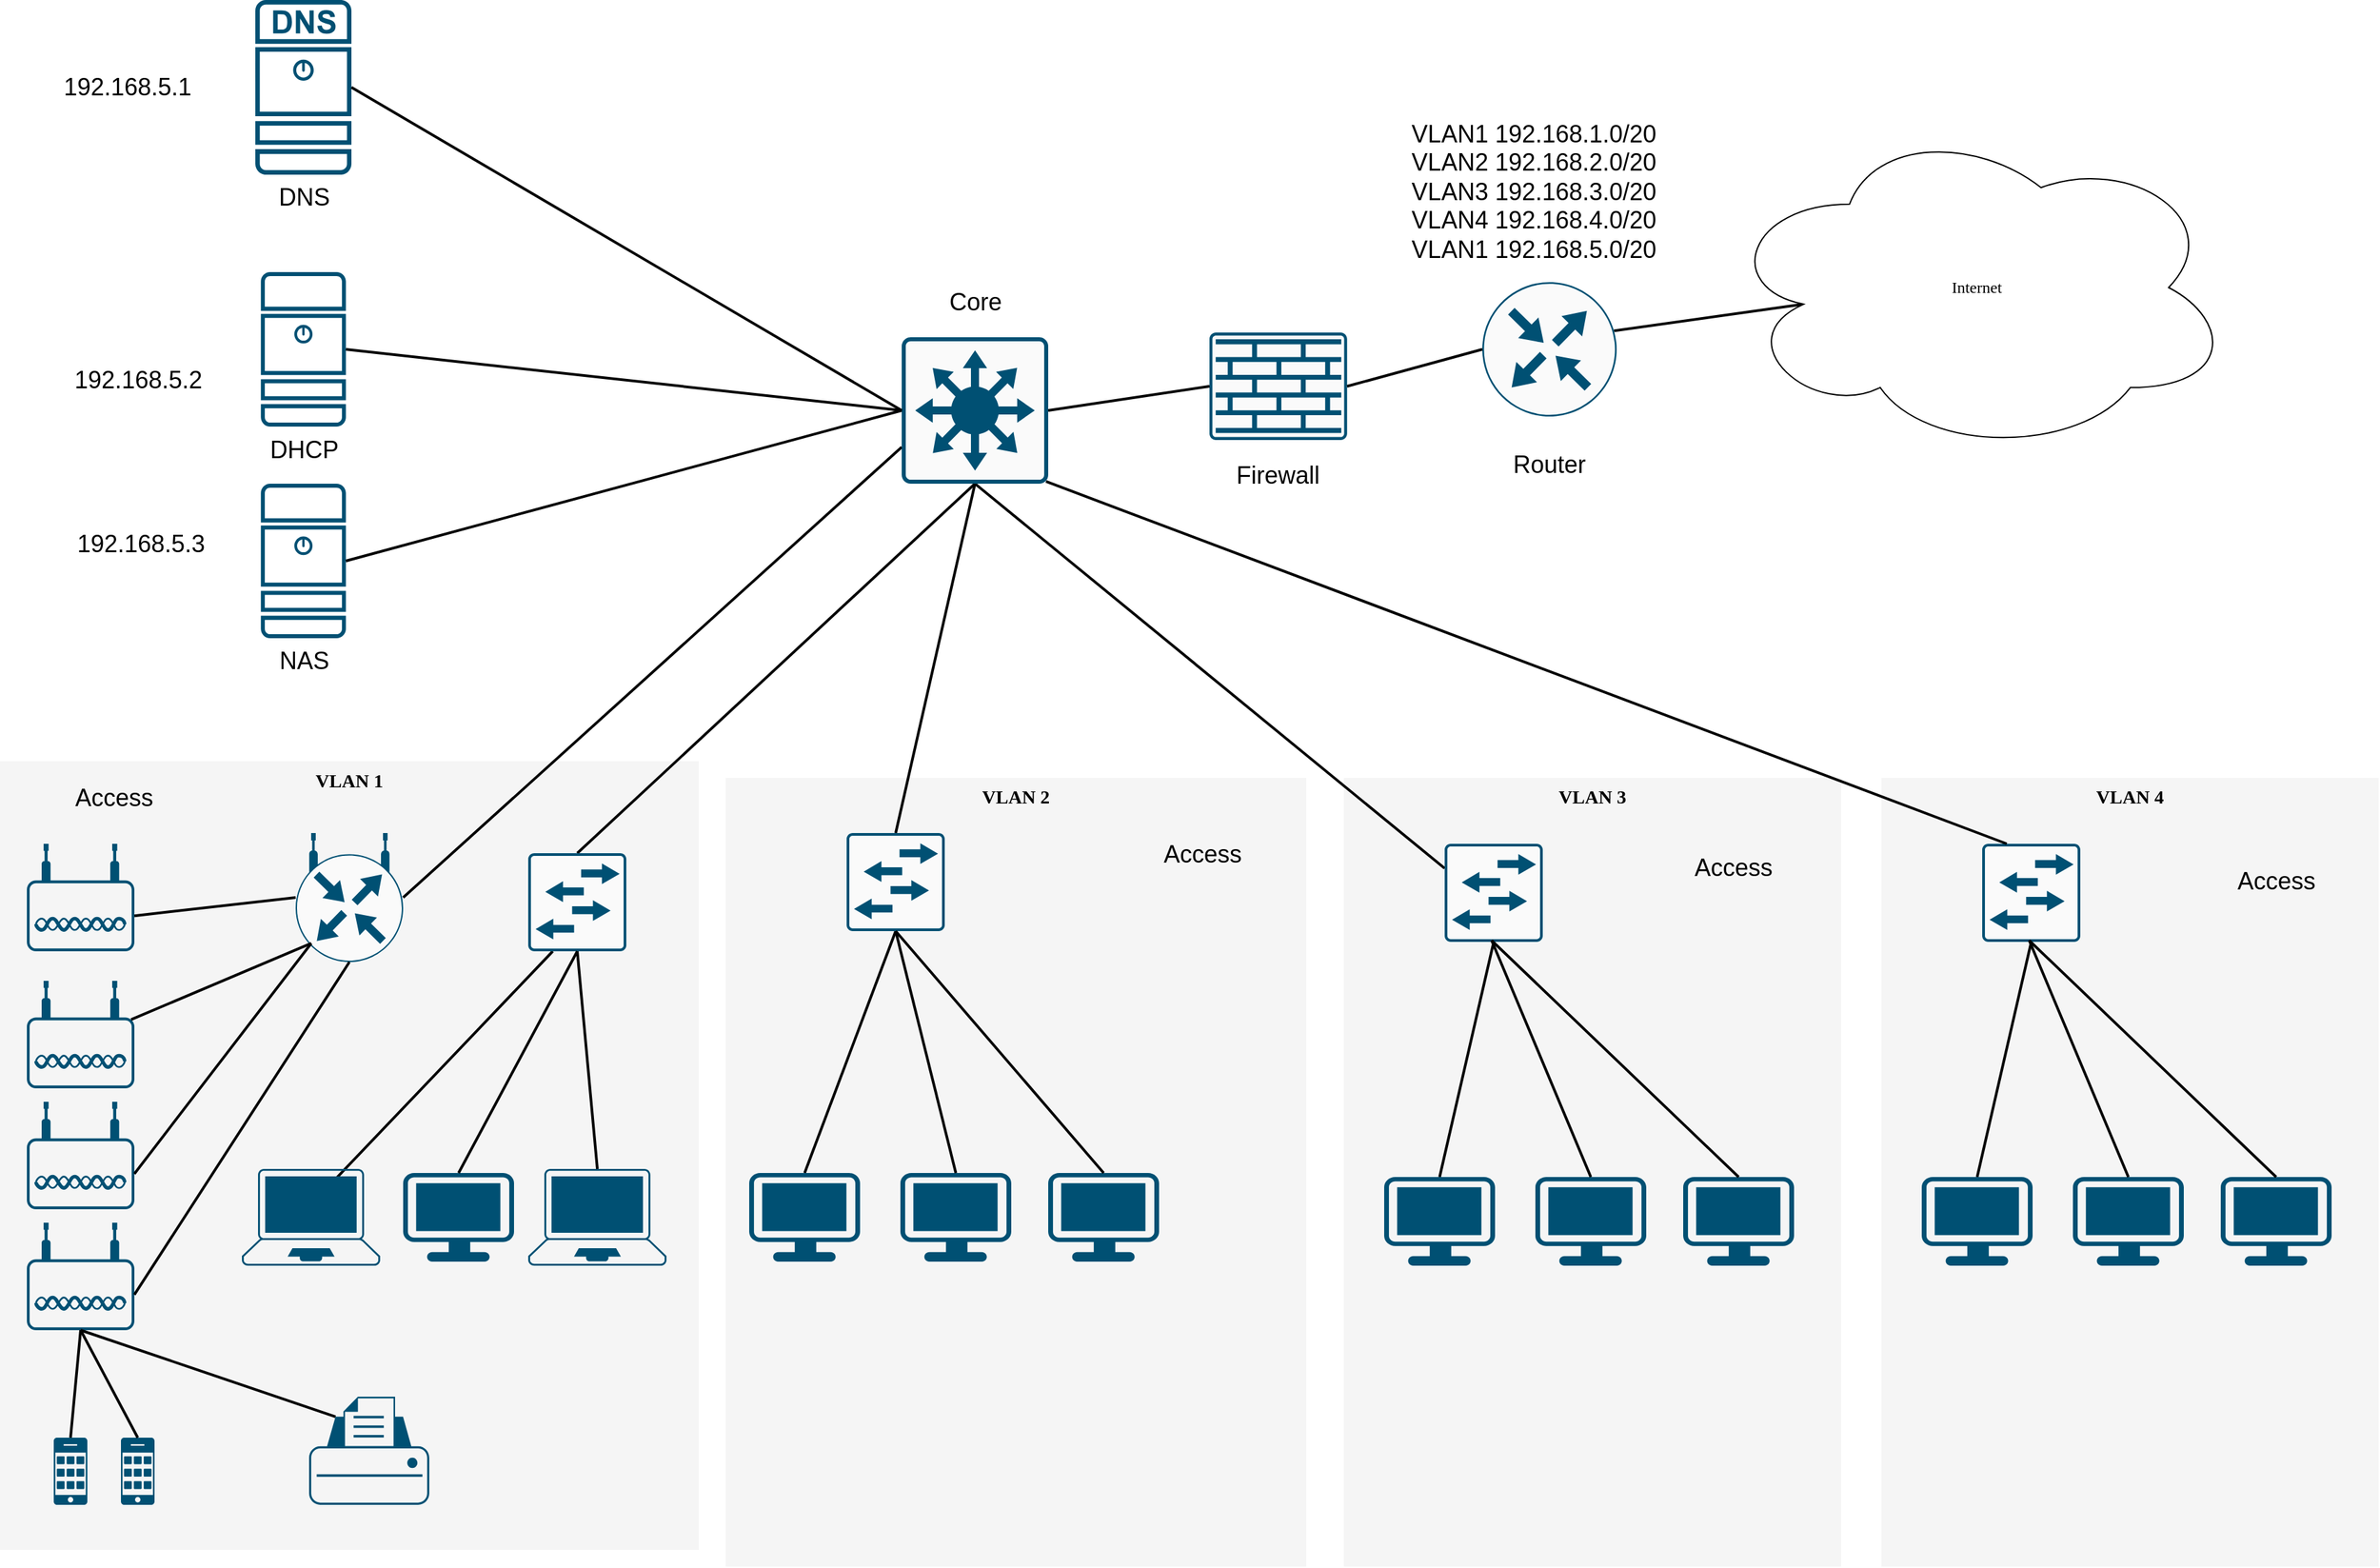 <mxfile version="21.1.4" type="github">
  <diagram name="Page-1" id="c37626ed-c26b-45fb-9056-f9ebc6bb27b6">
    <mxGraphModel dx="2382" dy="1114" grid="1" gridSize="10" guides="1" tooltips="1" connect="1" arrows="1" fold="1" page="1" pageScale="1" pageWidth="1100" pageHeight="850" background="none" math="0" shadow="0">
      <root>
        <mxCell id="0" />
        <mxCell id="1" parent="0" />
        <mxCell id="1c7a67bf8fd3230f-82" value="VLAN 3" style="whiteSpace=wrap;html=1;rounded=0;shadow=0;comic=0;strokeWidth=1;fontFamily=Verdana;fontSize=14;fillColor=#f5f5f5;strokeColor=none;fontStyle=1;verticalAlign=top;" parent="1" vertex="1">
          <mxGeometry x="1370" y="839" width="370" height="587" as="geometry" />
        </mxCell>
        <mxCell id="1c7a67bf8fd3230f-81" value="VLAN 2" style="whiteSpace=wrap;html=1;rounded=0;shadow=0;comic=0;strokeWidth=1;fontFamily=Verdana;fontSize=14;fillColor=#f5f5f5;strokeColor=none;fontStyle=1;verticalAlign=top;" parent="1" vertex="1">
          <mxGeometry x="910" y="839.0" width="432" height="587" as="geometry" />
        </mxCell>
        <mxCell id="1c7a67bf8fd3230f-80" value="VLAN 1" style="whiteSpace=wrap;html=1;rounded=0;shadow=0;comic=0;strokeWidth=1;fontFamily=Verdana;fontSize=14;fillColor=#f5f5f5;strokeColor=none;fontStyle=1;verticalAlign=top;" parent="1" vertex="1">
          <mxGeometry x="370" y="826.5" width="520" height="587" as="geometry" />
        </mxCell>
        <mxCell id="1c7a67bf8fd3230f-39" style="edgeStyle=none;html=1;labelBackgroundColor=none;startFill=0;endArrow=none;endFill=0;strokeWidth=2;fontFamily=Verdana;fontSize=12;exitX=0;exitY=0.5;exitDx=0;exitDy=0;exitPerimeter=0;entryX=0.16;entryY=0.55;entryDx=0;entryDy=0;entryPerimeter=0;" parent="1" source="DP6542mGB5KoRigt7Mso-3" target="1c7a67bf8fd3230f-15" edge="1">
          <mxGeometry relative="1" as="geometry">
            <mxPoint x="1289.299" y="440" as="sourcePoint" />
            <mxPoint x="1254" y="612" as="targetPoint" />
          </mxGeometry>
        </mxCell>
        <mxCell id="1c7a67bf8fd3230f-41" style="edgeStyle=none;html=1;labelBackgroundColor=none;startFill=0;endArrow=none;endFill=0;strokeWidth=2;fontFamily=Verdana;fontSize=12;entryX=1;entryY=0.5;entryDx=0;entryDy=0;entryPerimeter=0;exitX=0.5;exitY=0;exitDx=0;exitDy=0;exitPerimeter=0;" parent="1" source="DP6542mGB5KoRigt7Mso-16" target="DP6542mGB5KoRigt7Mso-15" edge="1">
          <mxGeometry relative="1" as="geometry">
            <mxPoint x="791.5" y="849.0" as="sourcePoint" />
            <mxPoint x="1214" y="652" as="targetPoint" />
          </mxGeometry>
        </mxCell>
        <mxCell id="1c7a67bf8fd3230f-45" style="edgeStyle=none;html=1;labelBackgroundColor=none;startFill=0;endArrow=none;endFill=0;strokeWidth=2;fontFamily=Verdana;fontSize=12;entryX=1;entryY=0.5;entryDx=0;entryDy=0;entryPerimeter=0;exitX=0.75;exitY=1;exitDx=0;exitDy=0;exitPerimeter=0;" parent="1" source="DP6542mGB5KoRigt7Mso-15" target="DP6542mGB5KoRigt7Mso-12" edge="1">
          <mxGeometry relative="1" as="geometry">
            <mxPoint x="1021" y="504.646" as="sourcePoint" />
            <mxPoint x="774.0" y="517.354" as="targetPoint" />
          </mxGeometry>
        </mxCell>
        <mxCell id="1c7a67bf8fd3230f-50" style="edgeStyle=none;html=1;labelBackgroundColor=none;startFill=0;endArrow=none;endFill=0;strokeWidth=2;fontFamily=Verdana;fontSize=12;exitX=1;exitY=0.5;exitDx=0;exitDy=0;exitPerimeter=0;entryX=0.5;entryY=0;entryDx=0;entryDy=0;entryPerimeter=0;" parent="1" source="DP6542mGB5KoRigt7Mso-15" target="DP6542mGB5KoRigt7Mso-18" edge="1">
          <mxGeometry relative="1" as="geometry">
            <mxPoint x="1214" y="652" as="sourcePoint" />
            <mxPoint x="1192" y="870" as="targetPoint" />
          </mxGeometry>
        </mxCell>
        <mxCell id="1c7a67bf8fd3230f-15" value="Internet" style="ellipse;shape=cloud;whiteSpace=wrap;html=1;rounded=0;shadow=0;comic=0;strokeWidth=1;fontFamily=Verdana;fontSize=12;" parent="1" vertex="1">
          <mxGeometry x="1651.25" y="350" width="380" height="248" as="geometry" />
        </mxCell>
        <mxCell id="1c7a67bf8fd3230f-68" style="edgeStyle=none;html=1;labelBackgroundColor=none;startFill=0;endArrow=none;endFill=0;strokeWidth=2;fontFamily=Verdana;fontSize=12;exitX=0.25;exitY=1;exitDx=0;exitDy=0;exitPerimeter=0;entryX=0.687;entryY=0.09;entryDx=0;entryDy=0;entryPerimeter=0;" parent="1" source="DP6542mGB5KoRigt7Mso-16" target="DP6542mGB5KoRigt7Mso-20" edge="1">
          <mxGeometry relative="1" as="geometry">
            <mxPoint x="764" y="1055.026" as="sourcePoint" />
          </mxGeometry>
        </mxCell>
        <mxCell id="1c7a67bf8fd3230f-76" style="edgeStyle=none;html=1;labelBackgroundColor=none;startFill=0;endArrow=none;endFill=0;strokeWidth=2;fontFamily=Verdana;fontSize=12;exitX=0.5;exitY=1;exitDx=0;exitDy=0;exitPerimeter=0;entryX=0.5;entryY=0;entryDx=0;entryDy=0;entryPerimeter=0;" parent="1" source="DP6542mGB5KoRigt7Mso-18" target="DP6542mGB5KoRigt7Mso-42" edge="1">
          <mxGeometry relative="1" as="geometry">
            <mxPoint x="1202.66" y="1093" as="sourcePoint" />
            <mxPoint x="1185.34" y="1316" as="targetPoint" />
          </mxGeometry>
        </mxCell>
        <mxCell id="DP6542mGB5KoRigt7Mso-3" value="" style="sketch=0;points=[[0.5,0,0],[1,0.5,0],[0.5,1,0],[0,0.5,0],[0.145,0.145,0],[0.856,0.145,0],[0.855,0.856,0],[0.145,0.855,0]];verticalLabelPosition=bottom;html=1;verticalAlign=top;aspect=fixed;align=center;pointerEvents=1;shape=mxgraph.cisco19.rect;prIcon=router;fillColor=#FAFAFA;strokeColor=#005073;" vertex="1" parent="1">
          <mxGeometry x="1473" y="470" width="100" height="100" as="geometry" />
        </mxCell>
        <mxCell id="DP6542mGB5KoRigt7Mso-11" style="edgeStyle=none;html=1;labelBackgroundColor=none;startFill=0;endArrow=none;endFill=0;strokeWidth=2;fontFamily=Verdana;fontSize=12;exitX=1;exitY=0.5;exitDx=0;exitDy=0;exitPerimeter=0;entryX=0;entryY=0.25;entryDx=0;entryDy=0;entryPerimeter=0;" edge="1" parent="1" source="DP6542mGB5KoRigt7Mso-15" target="DP6542mGB5KoRigt7Mso-19">
          <mxGeometry relative="1" as="geometry">
            <mxPoint x="1214" y="652" as="sourcePoint" />
            <mxPoint x="1410" y="867.905" as="targetPoint" />
          </mxGeometry>
        </mxCell>
        <mxCell id="DP6542mGB5KoRigt7Mso-12" value="" style="sketch=0;points=[[0.5,0,0],[1,0.5,0],[0.5,1,0],[0,0.5,0],[0.145,0.145,0],[0.856,0.145,0],[0.855,0.856,0],[0.145,0.855,0]];verticalLabelPosition=bottom;html=1;verticalAlign=top;aspect=fixed;align=center;pointerEvents=1;shape=mxgraph.cisco19.rect;prIcon=wireless_router;fillColor=#FAFAFA;strokeColor=#005073;" vertex="1" parent="1">
          <mxGeometry x="590" y="880" width="80" height="96" as="geometry" />
        </mxCell>
        <mxCell id="DP6542mGB5KoRigt7Mso-13" value="" style="sketch=0;points=[[0.015,0.015,0],[0.985,0.015,0],[0.985,0.985,0],[0.015,0.985,0],[0.25,0,0],[0.5,0,0],[0.75,0,0],[1,0.25,0],[1,0.5,0],[1,0.75,0],[0.75,1,0],[0.5,1,0],[0.25,1,0],[0,0.75,0],[0,0.5,0],[0,0.25,0]];verticalLabelPosition=bottom;html=1;verticalAlign=top;aspect=fixed;align=center;pointerEvents=1;shape=mxgraph.cisco19.rect;prIcon=firewall;fillColor=#FAFAFA;strokeColor=#005073;" vertex="1" parent="1">
          <mxGeometry x="1270" y="507.5" width="102.4" height="80" as="geometry" />
        </mxCell>
        <mxCell id="DP6542mGB5KoRigt7Mso-14" value="" style="points=[[0.22,0.185,0],[0.5,0,0],[0.78,0.185,0],[0.975,0.49,0],[1,0.73,0],[0.975,0.97,0],[0.5,1,0],[0.025,0.97,0],[0,0.73,0],[0.025,0.49,0]];verticalLabelPosition=bottom;sketch=0;html=1;verticalAlign=top;aspect=fixed;align=center;pointerEvents=1;shape=mxgraph.cisco19.printer;fillColor=#005073;strokeColor=none;" vertex="1" parent="1">
          <mxGeometry x="600" y="1299.5" width="89.44" height="80.5" as="geometry" />
        </mxCell>
        <mxCell id="DP6542mGB5KoRigt7Mso-15" value="" style="sketch=0;points=[[0.015,0.015,0],[0.985,0.015,0],[0.985,0.985,0],[0.015,0.985,0],[0.25,0,0],[0.5,0,0],[0.75,0,0],[1,0.25,0],[1,0.5,0],[1,0.75,0],[0.75,1,0],[0.5,1,0],[0.25,1,0],[0,0.75,0],[0,0.5,0],[0,0.25,0]];verticalLabelPosition=bottom;html=1;verticalAlign=top;aspect=fixed;align=center;pointerEvents=1;shape=mxgraph.cisco19.rect;prIcon=l3_switch;fillColor=#FAFAFA;strokeColor=#005073;direction=south;" vertex="1" parent="1">
          <mxGeometry x="1041" y="511" width="109" height="109" as="geometry" />
        </mxCell>
        <mxCell id="DP6542mGB5KoRigt7Mso-16" value="" style="sketch=0;points=[[0.015,0.015,0],[0.985,0.015,0],[0.985,0.985,0],[0.015,0.985,0],[0.25,0,0],[0.5,0,0],[0.75,0,0],[1,0.25,0],[1,0.5,0],[1,0.75,0],[0.75,1,0],[0.5,1,0],[0.25,1,0],[0,0.75,0],[0,0.5,0],[0,0.25,0]];verticalLabelPosition=bottom;html=1;verticalAlign=top;aspect=fixed;align=center;pointerEvents=1;shape=mxgraph.cisco19.rect;prIcon=l2_switch;fillColor=#FAFAFA;strokeColor=#005073;" vertex="1" parent="1">
          <mxGeometry x="763.07" y="895" width="73" height="73" as="geometry" />
        </mxCell>
        <mxCell id="DP6542mGB5KoRigt7Mso-18" value="" style="sketch=0;points=[[0.015,0.015,0],[0.985,0.015,0],[0.985,0.985,0],[0.015,0.985,0],[0.25,0,0],[0.5,0,0],[0.75,0,0],[1,0.25,0],[1,0.5,0],[1,0.75,0],[0.75,1,0],[0.5,1,0],[0.25,1,0],[0,0.75,0],[0,0.5,0],[0,0.25,0]];verticalLabelPosition=bottom;html=1;verticalAlign=top;aspect=fixed;align=center;pointerEvents=1;shape=mxgraph.cisco19.rect;prIcon=l2_switch;fillColor=#FAFAFA;strokeColor=#005073;" vertex="1" parent="1">
          <mxGeometry x="1000" y="880" width="73" height="73" as="geometry" />
        </mxCell>
        <mxCell id="DP6542mGB5KoRigt7Mso-19" value="" style="sketch=0;points=[[0.015,0.015,0],[0.985,0.015,0],[0.985,0.985,0],[0.015,0.985,0],[0.25,0,0],[0.5,0,0],[0.75,0,0],[1,0.25,0],[1,0.5,0],[1,0.75,0],[0.75,1,0],[0.5,1,0],[0.25,1,0],[0,0.75,0],[0,0.5,0],[0,0.25,0]];verticalLabelPosition=bottom;html=1;verticalAlign=top;aspect=fixed;align=center;pointerEvents=1;shape=mxgraph.cisco19.rect;prIcon=l2_switch;fillColor=#FAFAFA;strokeColor=#005073;" vertex="1" parent="1">
          <mxGeometry x="1445" y="888" width="73" height="73" as="geometry" />
        </mxCell>
        <mxCell id="DP6542mGB5KoRigt7Mso-20" value="" style="points=[[0.13,0.02,0],[0.5,0,0],[0.87,0.02,0],[0.885,0.4,0],[0.985,0.985,0],[0.5,1,0],[0.015,0.985,0],[0.115,0.4,0]];verticalLabelPosition=bottom;sketch=0;html=1;verticalAlign=top;aspect=fixed;align=center;pointerEvents=1;shape=mxgraph.cisco19.laptop;fillColor=#005073;strokeColor=none;" vertex="1" parent="1">
          <mxGeometry x="550" y="1130" width="102.86" height="72" as="geometry" />
        </mxCell>
        <mxCell id="DP6542mGB5KoRigt7Mso-22" value="" style="points=[[0.03,0.03,0],[0.5,0,0],[0.97,0.03,0],[1,0.4,0],[0.97,0.745,0],[0.5,1,0],[0.03,0.745,0],[0,0.4,0]];verticalLabelPosition=bottom;sketch=0;html=1;verticalAlign=top;aspect=fixed;align=center;pointerEvents=1;shape=mxgraph.cisco19.workstation;fillColor=#005073;strokeColor=none;" vertex="1" parent="1">
          <mxGeometry x="670" y="1133" width="82.5" height="66" as="geometry" />
        </mxCell>
        <mxCell id="DP6542mGB5KoRigt7Mso-24" style="edgeStyle=none;html=1;labelBackgroundColor=none;startFill=0;endArrow=none;endFill=0;strokeWidth=2;fontFamily=Verdana;fontSize=12;exitX=0.5;exitY=1;exitDx=0;exitDy=0;exitPerimeter=0;entryX=0.5;entryY=0;entryDx=0;entryDy=0;entryPerimeter=0;" edge="1" parent="1" source="DP6542mGB5KoRigt7Mso-16" target="DP6542mGB5KoRigt7Mso-22">
          <mxGeometry relative="1" as="geometry">
            <mxPoint x="806" y="953" as="sourcePoint" />
            <mxPoint x="611" y="1260" as="targetPoint" />
          </mxGeometry>
        </mxCell>
        <mxCell id="DP6542mGB5KoRigt7Mso-25" value="" style="points=[[0.03,0.36,0],[0.18,0,0],[0.5,0.34,0],[0.82,0,0],[0.97,0.36,0],[1,0.67,0],[0.975,0.975,0],[0.5,1,0],[0.025,0.975,0],[0,0.67,0]];verticalLabelPosition=bottom;sketch=0;html=1;verticalAlign=top;aspect=fixed;align=center;pointerEvents=1;shape=mxgraph.cisco19.wireless_access_point;fillColor=#005073;strokeColor=none;" vertex="1" parent="1">
          <mxGeometry x="390" y="888" width="80" height="80" as="geometry" />
        </mxCell>
        <mxCell id="DP6542mGB5KoRigt7Mso-28" value="" style="points=[[0.03,0.36,0],[0.18,0,0],[0.5,0.34,0],[0.82,0,0],[0.97,0.36,0],[1,0.67,0],[0.975,0.975,0],[0.5,1,0],[0.025,0.975,0],[0,0.67,0]];verticalLabelPosition=bottom;sketch=0;html=1;verticalAlign=top;aspect=fixed;align=center;pointerEvents=1;shape=mxgraph.cisco19.wireless_access_point;fillColor=#005073;strokeColor=none;" vertex="1" parent="1">
          <mxGeometry x="390" y="990" width="80" height="80" as="geometry" />
        </mxCell>
        <mxCell id="DP6542mGB5KoRigt7Mso-29" style="edgeStyle=none;html=1;labelBackgroundColor=none;startFill=0;endArrow=none;endFill=0;strokeWidth=2;fontFamily=Verdana;fontSize=12;entryX=1;entryY=0.67;entryDx=0;entryDy=0;entryPerimeter=0;exitX=0;exitY=0.5;exitDx=0;exitDy=0;exitPerimeter=0;" edge="1" parent="1" source="DP6542mGB5KoRigt7Mso-12" target="DP6542mGB5KoRigt7Mso-25">
          <mxGeometry relative="1" as="geometry">
            <mxPoint x="720" y="542.807" as="sourcePoint" />
            <mxPoint x="600" y="595" as="targetPoint" />
          </mxGeometry>
        </mxCell>
        <mxCell id="DP6542mGB5KoRigt7Mso-30" style="edgeStyle=none;html=1;labelBackgroundColor=none;startFill=0;endArrow=none;endFill=0;strokeWidth=2;fontFamily=Verdana;fontSize=12;entryX=0.97;entryY=0.36;entryDx=0;entryDy=0;entryPerimeter=0;exitX=0.145;exitY=0.855;exitDx=0;exitDy=0;exitPerimeter=0;" edge="1" parent="1" source="DP6542mGB5KoRigt7Mso-12" target="DP6542mGB5KoRigt7Mso-28">
          <mxGeometry relative="1" as="geometry">
            <mxPoint x="730" y="552.807" as="sourcePoint" />
            <mxPoint x="610" y="605" as="targetPoint" />
          </mxGeometry>
        </mxCell>
        <mxCell id="DP6542mGB5KoRigt7Mso-31" value="" style="points=[[0.03,0.36,0],[0.18,0,0],[0.5,0.34,0],[0.82,0,0],[0.97,0.36,0],[1,0.67,0],[0.975,0.975,0],[0.5,1,0],[0.025,0.975,0],[0,0.67,0]];verticalLabelPosition=bottom;sketch=0;html=1;verticalAlign=top;aspect=fixed;align=center;pointerEvents=1;shape=mxgraph.cisco19.wireless_access_point;fillColor=#005073;strokeColor=none;" vertex="1" parent="1">
          <mxGeometry x="390" y="1080" width="80" height="80" as="geometry" />
        </mxCell>
        <mxCell id="DP6542mGB5KoRigt7Mso-32" value="" style="points=[[0.03,0.36,0],[0.18,0,0],[0.5,0.34,0],[0.82,0,0],[0.97,0.36,0],[1,0.67,0],[0.975,0.975,0],[0.5,1,0],[0.025,0.975,0],[0,0.67,0]];verticalLabelPosition=bottom;sketch=0;html=1;verticalAlign=top;aspect=fixed;align=center;pointerEvents=1;shape=mxgraph.cisco19.wireless_access_point;fillColor=#005073;strokeColor=none;" vertex="1" parent="1">
          <mxGeometry x="390" y="1170" width="80" height="80" as="geometry" />
        </mxCell>
        <mxCell id="DP6542mGB5KoRigt7Mso-33" style="edgeStyle=none;html=1;labelBackgroundColor=none;startFill=0;endArrow=none;endFill=0;strokeWidth=2;fontFamily=Verdana;fontSize=12;entryX=1;entryY=0.67;entryDx=0;entryDy=0;entryPerimeter=0;exitX=0.145;exitY=0.855;exitDx=0;exitDy=0;exitPerimeter=0;" edge="1" parent="1" source="DP6542mGB5KoRigt7Mso-12" target="DP6542mGB5KoRigt7Mso-31">
          <mxGeometry relative="1" as="geometry">
            <mxPoint x="612" y="972" as="sourcePoint" />
            <mxPoint x="478" y="1029" as="targetPoint" />
          </mxGeometry>
        </mxCell>
        <mxCell id="DP6542mGB5KoRigt7Mso-34" style="edgeStyle=none;html=1;labelBackgroundColor=none;startFill=0;endArrow=none;endFill=0;strokeWidth=2;fontFamily=Verdana;fontSize=12;entryX=1;entryY=0.67;entryDx=0;entryDy=0;entryPerimeter=0;exitX=0.5;exitY=1;exitDx=0;exitDy=0;exitPerimeter=0;" edge="1" parent="1" source="DP6542mGB5KoRigt7Mso-12" target="DP6542mGB5KoRigt7Mso-32">
          <mxGeometry relative="1" as="geometry">
            <mxPoint x="630" y="970" as="sourcePoint" />
            <mxPoint x="480" y="1144" as="targetPoint" />
          </mxGeometry>
        </mxCell>
        <mxCell id="DP6542mGB5KoRigt7Mso-35" value="" style="points=[[0.13,0.02,0],[0.5,0,0],[0.87,0.02,0],[0.885,0.4,0],[0.985,0.985,0],[0.5,1,0],[0.015,0.985,0],[0.115,0.4,0]];verticalLabelPosition=bottom;sketch=0;html=1;verticalAlign=top;aspect=fixed;align=center;pointerEvents=1;shape=mxgraph.cisco19.laptop;fillColor=#005073;strokeColor=none;" vertex="1" parent="1">
          <mxGeometry x="763.07" y="1130" width="102.86" height="72" as="geometry" />
        </mxCell>
        <mxCell id="DP6542mGB5KoRigt7Mso-36" value="" style="sketch=0;points=[[0.015,0.015,0],[0.985,0.015,0],[0.985,0.985,0],[0.015,0.985,0],[0.25,0,0],[0.5,0,0],[0.75,0,0],[1,0.25,0],[1,0.5,0],[1,0.75,0],[0.75,1,0],[0.5,1,0],[0.25,1,0],[0,0.75,0],[0,0.5,0],[0,0.25,0]];verticalLabelPosition=bottom;html=1;verticalAlign=top;aspect=fixed;align=center;pointerEvents=1;shape=mxgraph.cisco19.cell_phone;fillColor=#005073;strokeColor=none;" vertex="1" parent="1">
          <mxGeometry x="410" y="1330" width="25" height="50" as="geometry" />
        </mxCell>
        <mxCell id="DP6542mGB5KoRigt7Mso-37" style="edgeStyle=none;html=1;labelBackgroundColor=none;startFill=0;endArrow=none;endFill=0;strokeWidth=2;fontFamily=Verdana;fontSize=12;exitX=0.5;exitY=1;exitDx=0;exitDy=0;exitPerimeter=0;entryX=0.5;entryY=0;entryDx=0;entryDy=0;entryPerimeter=0;" edge="1" parent="1" source="DP6542mGB5KoRigt7Mso-32" target="DP6542mGB5KoRigt7Mso-36">
          <mxGeometry relative="1" as="geometry">
            <mxPoint x="806" y="953" as="sourcePoint" />
            <mxPoint x="631" y="1146" as="targetPoint" />
          </mxGeometry>
        </mxCell>
        <mxCell id="DP6542mGB5KoRigt7Mso-38" value="" style="sketch=0;points=[[0.015,0.015,0],[0.985,0.015,0],[0.985,0.985,0],[0.015,0.985,0],[0.25,0,0],[0.5,0,0],[0.75,0,0],[1,0.25,0],[1,0.5,0],[1,0.75,0],[0.75,1,0],[0.5,1,0],[0.25,1,0],[0,0.75,0],[0,0.5,0],[0,0.25,0]];verticalLabelPosition=bottom;html=1;verticalAlign=top;aspect=fixed;align=center;pointerEvents=1;shape=mxgraph.cisco19.cell_phone;fillColor=#005073;strokeColor=none;" vertex="1" parent="1">
          <mxGeometry x="460" y="1330" width="25" height="50" as="geometry" />
        </mxCell>
        <mxCell id="DP6542mGB5KoRigt7Mso-40" style="edgeStyle=none;html=1;labelBackgroundColor=none;startFill=0;endArrow=none;endFill=0;strokeWidth=2;fontFamily=Verdana;fontSize=12;exitX=0.5;exitY=1;exitDx=0;exitDy=0;exitPerimeter=0;entryX=0.5;entryY=0;entryDx=0;entryDy=0;entryPerimeter=0;" edge="1" parent="1" source="DP6542mGB5KoRigt7Mso-32" target="DP6542mGB5KoRigt7Mso-38">
          <mxGeometry relative="1" as="geometry">
            <mxPoint x="440" y="1260" as="sourcePoint" />
            <mxPoint x="433" y="1340" as="targetPoint" />
          </mxGeometry>
        </mxCell>
        <mxCell id="DP6542mGB5KoRigt7Mso-41" style="edgeStyle=none;html=1;labelBackgroundColor=none;startFill=0;endArrow=none;endFill=0;strokeWidth=2;fontFamily=Verdana;fontSize=12;exitX=0.5;exitY=1;exitDx=0;exitDy=0;exitPerimeter=0;entryX=0.5;entryY=0;entryDx=0;entryDy=0;entryPerimeter=0;" edge="1" parent="1" source="DP6542mGB5KoRigt7Mso-16" target="DP6542mGB5KoRigt7Mso-35">
          <mxGeometry relative="1" as="geometry">
            <mxPoint x="825" y="953" as="sourcePoint" />
            <mxPoint x="721" y="1143" as="targetPoint" />
          </mxGeometry>
        </mxCell>
        <mxCell id="DP6542mGB5KoRigt7Mso-42" value="" style="points=[[0.03,0.03,0],[0.5,0,0],[0.97,0.03,0],[1,0.4,0],[0.97,0.745,0],[0.5,1,0],[0.03,0.745,0],[0,0.4,0]];verticalLabelPosition=bottom;sketch=0;html=1;verticalAlign=top;aspect=fixed;align=center;pointerEvents=1;shape=mxgraph.cisco19.workstation;fillColor=#005073;strokeColor=none;" vertex="1" parent="1">
          <mxGeometry x="927.5" y="1133" width="82.5" height="66" as="geometry" />
        </mxCell>
        <mxCell id="DP6542mGB5KoRigt7Mso-43" value="" style="points=[[0.03,0.03,0],[0.5,0,0],[0.97,0.03,0],[1,0.4,0],[0.97,0.745,0],[0.5,1,0],[0.03,0.745,0],[0,0.4,0]];verticalLabelPosition=bottom;sketch=0;html=1;verticalAlign=top;aspect=fixed;align=center;pointerEvents=1;shape=mxgraph.cisco19.workstation;fillColor=#005073;strokeColor=none;" vertex="1" parent="1">
          <mxGeometry x="1040" y="1133" width="82.5" height="66" as="geometry" />
        </mxCell>
        <mxCell id="DP6542mGB5KoRigt7Mso-44" value="" style="points=[[0.03,0.03,0],[0.5,0,0],[0.97,0.03,0],[1,0.4,0],[0.97,0.745,0],[0.5,1,0],[0.03,0.745,0],[0,0.4,0]];verticalLabelPosition=bottom;sketch=0;html=1;verticalAlign=top;aspect=fixed;align=center;pointerEvents=1;shape=mxgraph.cisco19.workstation;fillColor=#005073;strokeColor=none;" vertex="1" parent="1">
          <mxGeometry x="1150" y="1133" width="82.5" height="66" as="geometry" />
        </mxCell>
        <mxCell id="DP6542mGB5KoRigt7Mso-46" style="edgeStyle=none;html=1;labelBackgroundColor=none;startFill=0;endArrow=none;endFill=0;strokeWidth=2;fontFamily=Verdana;fontSize=12;exitX=0.5;exitY=1;exitDx=0;exitDy=0;exitPerimeter=0;entryX=0.5;entryY=0;entryDx=0;entryDy=0;entryPerimeter=0;" edge="1" parent="1" source="DP6542mGB5KoRigt7Mso-18" target="DP6542mGB5KoRigt7Mso-43">
          <mxGeometry relative="1" as="geometry">
            <mxPoint x="1027" y="975" as="sourcePoint" />
            <mxPoint x="979" y="1143" as="targetPoint" />
          </mxGeometry>
        </mxCell>
        <mxCell id="DP6542mGB5KoRigt7Mso-47" style="edgeStyle=none;html=1;labelBackgroundColor=none;startFill=0;endArrow=none;endFill=0;strokeWidth=2;fontFamily=Verdana;fontSize=12;exitX=0.5;exitY=1;exitDx=0;exitDy=0;exitPerimeter=0;entryX=0.5;entryY=0;entryDx=0;entryDy=0;entryPerimeter=0;" edge="1" parent="1" source="DP6542mGB5KoRigt7Mso-18" target="DP6542mGB5KoRigt7Mso-44">
          <mxGeometry relative="1" as="geometry">
            <mxPoint x="1027" y="975" as="sourcePoint" />
            <mxPoint x="1091" y="1143" as="targetPoint" />
          </mxGeometry>
        </mxCell>
        <mxCell id="DP6542mGB5KoRigt7Mso-48" style="edgeStyle=none;html=1;labelBackgroundColor=none;startFill=0;endArrow=none;endFill=0;strokeWidth=2;fontFamily=Verdana;fontSize=12;exitX=0.5;exitY=1;exitDx=0;exitDy=0;exitPerimeter=0;entryX=0.5;entryY=0;entryDx=0;entryDy=0;entryPerimeter=0;" edge="1" parent="1" target="DP6542mGB5KoRigt7Mso-49" source="DP6542mGB5KoRigt7Mso-19">
          <mxGeometry relative="1" as="geometry">
            <mxPoint x="1489.5" y="968" as="sourcePoint" />
            <mxPoint x="1657.84" y="1319" as="targetPoint" />
          </mxGeometry>
        </mxCell>
        <mxCell id="DP6542mGB5KoRigt7Mso-49" value="" style="points=[[0.03,0.03,0],[0.5,0,0],[0.97,0.03,0],[1,0.4,0],[0.97,0.745,0],[0.5,1,0],[0.03,0.745,0],[0,0.4,0]];verticalLabelPosition=bottom;sketch=0;html=1;verticalAlign=top;aspect=fixed;align=center;pointerEvents=1;shape=mxgraph.cisco19.workstation;fillColor=#005073;strokeColor=none;" vertex="1" parent="1">
          <mxGeometry x="1400" y="1136" width="82.5" height="66" as="geometry" />
        </mxCell>
        <mxCell id="DP6542mGB5KoRigt7Mso-50" value="" style="points=[[0.03,0.03,0],[0.5,0,0],[0.97,0.03,0],[1,0.4,0],[0.97,0.745,0],[0.5,1,0],[0.03,0.745,0],[0,0.4,0]];verticalLabelPosition=bottom;sketch=0;html=1;verticalAlign=top;aspect=fixed;align=center;pointerEvents=1;shape=mxgraph.cisco19.workstation;fillColor=#005073;strokeColor=none;" vertex="1" parent="1">
          <mxGeometry x="1512.5" y="1136" width="82.5" height="66" as="geometry" />
        </mxCell>
        <mxCell id="DP6542mGB5KoRigt7Mso-51" value="" style="points=[[0.03,0.03,0],[0.5,0,0],[0.97,0.03,0],[1,0.4,0],[0.97,0.745,0],[0.5,1,0],[0.03,0.745,0],[0,0.4,0]];verticalLabelPosition=bottom;sketch=0;html=1;verticalAlign=top;aspect=fixed;align=center;pointerEvents=1;shape=mxgraph.cisco19.workstation;fillColor=#005073;strokeColor=none;" vertex="1" parent="1">
          <mxGeometry x="1622.5" y="1136" width="82.5" height="66" as="geometry" />
        </mxCell>
        <mxCell id="DP6542mGB5KoRigt7Mso-52" style="edgeStyle=none;html=1;labelBackgroundColor=none;startFill=0;endArrow=none;endFill=0;strokeWidth=2;fontFamily=Verdana;fontSize=12;entryX=0.5;entryY=0;entryDx=0;entryDy=0;entryPerimeter=0;" edge="1" parent="1" target="DP6542mGB5KoRigt7Mso-50">
          <mxGeometry relative="1" as="geometry">
            <mxPoint x="1480" y="960" as="sourcePoint" />
            <mxPoint x="1451.5" y="1146" as="targetPoint" />
          </mxGeometry>
        </mxCell>
        <mxCell id="DP6542mGB5KoRigt7Mso-53" style="edgeStyle=none;html=1;labelBackgroundColor=none;startFill=0;endArrow=none;endFill=0;strokeWidth=2;fontFamily=Verdana;fontSize=12;entryX=0.5;entryY=0;entryDx=0;entryDy=0;entryPerimeter=0;" edge="1" parent="1" target="DP6542mGB5KoRigt7Mso-51">
          <mxGeometry relative="1" as="geometry">
            <mxPoint x="1480" y="960" as="sourcePoint" />
            <mxPoint x="1563.5" y="1146" as="targetPoint" />
          </mxGeometry>
        </mxCell>
        <mxCell id="DP6542mGB5KoRigt7Mso-55" style="edgeStyle=none;html=1;labelBackgroundColor=none;startFill=0;endArrow=none;endFill=0;strokeWidth=2;fontFamily=Verdana;fontSize=12;exitX=0.5;exitY=1;exitDx=0;exitDy=0;exitPerimeter=0;entryX=0.22;entryY=0.185;entryDx=0;entryDy=0;entryPerimeter=0;" edge="1" parent="1" source="DP6542mGB5KoRigt7Mso-32" target="DP6542mGB5KoRigt7Mso-14">
          <mxGeometry relative="1" as="geometry">
            <mxPoint x="440" y="1260" as="sourcePoint" />
            <mxPoint x="483" y="1340" as="targetPoint" />
          </mxGeometry>
        </mxCell>
        <mxCell id="DP6542mGB5KoRigt7Mso-56" value="&lt;font style=&quot;font-size: 18px;&quot;&gt;DNS&lt;/font&gt;" style="sketch=0;points=[[0.015,0.015,0],[0.985,0.015,0],[0.985,0.985,0],[0.015,0.985,0],[0.25,0,0],[0.5,0,0],[0.75,0,0],[1,0.25,0],[1,0.5,0],[1,0.75,0],[0.75,1,0],[0.5,1,0],[0.25,1,0],[0,0.75,0],[0,0.5,0],[0,0.25,0]];verticalLabelPosition=bottom;html=1;verticalAlign=top;aspect=fixed;align=center;pointerEvents=1;shape=mxgraph.cisco19.dns_server;fillColor=#005073;strokeColor=none;" vertex="1" parent="1">
          <mxGeometry x="560.01" y="260" width="71.5" height="130" as="geometry" />
        </mxCell>
        <mxCell id="DP6542mGB5KoRigt7Mso-58" style="edgeStyle=none;html=1;labelBackgroundColor=none;startFill=0;endArrow=none;endFill=0;strokeWidth=2;fontFamily=Verdana;fontSize=12;entryX=0.5;entryY=1;entryDx=0;entryDy=0;entryPerimeter=0;exitX=1;exitY=0.5;exitDx=0;exitDy=0;exitPerimeter=0;" edge="1" parent="1" source="DP6542mGB5KoRigt7Mso-56" target="DP6542mGB5KoRigt7Mso-15">
          <mxGeometry relative="1" as="geometry">
            <mxPoint x="1060" y="632" as="sourcePoint" />
            <mxPoint x="680" y="938" as="targetPoint" />
          </mxGeometry>
        </mxCell>
        <mxCell id="DP6542mGB5KoRigt7Mso-59" value="&lt;font style=&quot;font-size: 18px;&quot;&gt;DHCP&lt;/font&gt;" style="sketch=0;points=[[0.015,0.015,0],[0.985,0.015,0],[0.985,0.985,0],[0.015,0.985,0],[0.25,0,0],[0.5,0,0],[0.75,0,0],[1,0.25,0],[1,0.5,0],[1,0.75,0],[0.75,1,0],[0.5,1,0],[0.25,1,0],[0,0.75,0],[0,0.5,0],[0,0.25,0]];verticalLabelPosition=bottom;html=1;verticalAlign=top;aspect=fixed;align=center;pointerEvents=1;shape=mxgraph.cisco19.server;fillColor=#005073;strokeColor=none;" vertex="1" parent="1">
          <mxGeometry x="564.13" y="462.5" width="63.25" height="115" as="geometry" />
        </mxCell>
        <mxCell id="DP6542mGB5KoRigt7Mso-60" style="edgeStyle=none;html=1;labelBackgroundColor=none;startFill=0;endArrow=none;endFill=0;strokeWidth=2;fontFamily=Verdana;fontSize=12;exitX=1;exitY=0.5;exitDx=0;exitDy=0;exitPerimeter=0;entryX=0.5;entryY=1;entryDx=0;entryDy=0;entryPerimeter=0;" edge="1" parent="1" source="DP6542mGB5KoRigt7Mso-59" target="DP6542mGB5KoRigt7Mso-15">
          <mxGeometry relative="1" as="geometry">
            <mxPoint x="642" y="375" as="sourcePoint" />
            <mxPoint x="1050" y="600" as="targetPoint" />
          </mxGeometry>
        </mxCell>
        <mxCell id="DP6542mGB5KoRigt7Mso-61" value="&lt;font style=&quot;font-size: 18px;&quot;&gt;NAS&lt;/font&gt;" style="sketch=0;points=[[0.015,0.015,0],[0.985,0.015,0],[0.985,0.985,0],[0.015,0.985,0],[0.25,0,0],[0.5,0,0],[0.75,0,0],[1,0.25,0],[1,0.5,0],[1,0.75,0],[0.75,1,0],[0.5,1,0],[0.25,1,0],[0,0.75,0],[0,0.5,0],[0,0.25,0]];verticalLabelPosition=bottom;html=1;verticalAlign=top;aspect=fixed;align=center;pointerEvents=1;shape=mxgraph.cisco19.server;fillColor=#005073;strokeColor=none;" vertex="1" parent="1">
          <mxGeometry x="564.13" y="620" width="63.25" height="115" as="geometry" />
        </mxCell>
        <mxCell id="DP6542mGB5KoRigt7Mso-62" style="edgeStyle=none;html=1;labelBackgroundColor=none;startFill=0;endArrow=none;endFill=0;strokeWidth=2;fontFamily=Verdana;fontSize=12;exitX=1;exitY=0.5;exitDx=0;exitDy=0;exitPerimeter=0;entryX=0.5;entryY=1;entryDx=0;entryDy=0;entryPerimeter=0;" edge="1" parent="1" source="DP6542mGB5KoRigt7Mso-61" target="DP6542mGB5KoRigt7Mso-15">
          <mxGeometry relative="1" as="geometry">
            <mxPoint x="637" y="530" as="sourcePoint" />
            <mxPoint x="1050" y="600" as="targetPoint" />
          </mxGeometry>
        </mxCell>
        <mxCell id="DP6542mGB5KoRigt7Mso-63" value="VLAN 4" style="whiteSpace=wrap;html=1;rounded=0;shadow=0;comic=0;strokeWidth=1;fontFamily=Verdana;fontSize=14;fillColor=#f5f5f5;strokeColor=none;fontStyle=1;verticalAlign=top;" vertex="1" parent="1">
          <mxGeometry x="1770" y="839" width="370" height="587" as="geometry" />
        </mxCell>
        <mxCell id="DP6542mGB5KoRigt7Mso-64" value="" style="sketch=0;points=[[0.015,0.015,0],[0.985,0.015,0],[0.985,0.985,0],[0.015,0.985,0],[0.25,0,0],[0.5,0,0],[0.75,0,0],[1,0.25,0],[1,0.5,0],[1,0.75,0],[0.75,1,0],[0.5,1,0],[0.25,1,0],[0,0.75,0],[0,0.5,0],[0,0.25,0]];verticalLabelPosition=bottom;html=1;verticalAlign=top;aspect=fixed;align=center;pointerEvents=1;shape=mxgraph.cisco19.rect;prIcon=l2_switch;fillColor=#FAFAFA;strokeColor=#005073;" vertex="1" parent="1">
          <mxGeometry x="1845" y="888" width="73" height="73" as="geometry" />
        </mxCell>
        <mxCell id="DP6542mGB5KoRigt7Mso-65" style="edgeStyle=none;html=1;labelBackgroundColor=none;startFill=0;endArrow=none;endFill=0;strokeWidth=2;fontFamily=Verdana;fontSize=12;exitX=0.5;exitY=1;exitDx=0;exitDy=0;exitPerimeter=0;entryX=0.5;entryY=0;entryDx=0;entryDy=0;entryPerimeter=0;" edge="1" parent="1" source="DP6542mGB5KoRigt7Mso-64" target="DP6542mGB5KoRigt7Mso-66">
          <mxGeometry relative="1" as="geometry">
            <mxPoint x="1889.5" y="968" as="sourcePoint" />
            <mxPoint x="2057.84" y="1319" as="targetPoint" />
          </mxGeometry>
        </mxCell>
        <mxCell id="DP6542mGB5KoRigt7Mso-66" value="" style="points=[[0.03,0.03,0],[0.5,0,0],[0.97,0.03,0],[1,0.4,0],[0.97,0.745,0],[0.5,1,0],[0.03,0.745,0],[0,0.4,0]];verticalLabelPosition=bottom;sketch=0;html=1;verticalAlign=top;aspect=fixed;align=center;pointerEvents=1;shape=mxgraph.cisco19.workstation;fillColor=#005073;strokeColor=none;" vertex="1" parent="1">
          <mxGeometry x="1800" y="1136" width="82.5" height="66" as="geometry" />
        </mxCell>
        <mxCell id="DP6542mGB5KoRigt7Mso-67" value="" style="points=[[0.03,0.03,0],[0.5,0,0],[0.97,0.03,0],[1,0.4,0],[0.97,0.745,0],[0.5,1,0],[0.03,0.745,0],[0,0.4,0]];verticalLabelPosition=bottom;sketch=0;html=1;verticalAlign=top;aspect=fixed;align=center;pointerEvents=1;shape=mxgraph.cisco19.workstation;fillColor=#005073;strokeColor=none;" vertex="1" parent="1">
          <mxGeometry x="1912.5" y="1136" width="82.5" height="66" as="geometry" />
        </mxCell>
        <mxCell id="DP6542mGB5KoRigt7Mso-68" value="" style="points=[[0.03,0.03,0],[0.5,0,0],[0.97,0.03,0],[1,0.4,0],[0.97,0.745,0],[0.5,1,0],[0.03,0.745,0],[0,0.4,0]];verticalLabelPosition=bottom;sketch=0;html=1;verticalAlign=top;aspect=fixed;align=center;pointerEvents=1;shape=mxgraph.cisco19.workstation;fillColor=#005073;strokeColor=none;" vertex="1" parent="1">
          <mxGeometry x="2022.5" y="1136" width="82.5" height="66" as="geometry" />
        </mxCell>
        <mxCell id="DP6542mGB5KoRigt7Mso-69" style="edgeStyle=none;html=1;labelBackgroundColor=none;startFill=0;endArrow=none;endFill=0;strokeWidth=2;fontFamily=Verdana;fontSize=12;entryX=0.5;entryY=0;entryDx=0;entryDy=0;entryPerimeter=0;" edge="1" parent="1" target="DP6542mGB5KoRigt7Mso-67">
          <mxGeometry relative="1" as="geometry">
            <mxPoint x="1880" y="960" as="sourcePoint" />
            <mxPoint x="1851.5" y="1146" as="targetPoint" />
          </mxGeometry>
        </mxCell>
        <mxCell id="DP6542mGB5KoRigt7Mso-70" style="edgeStyle=none;html=1;labelBackgroundColor=none;startFill=0;endArrow=none;endFill=0;strokeWidth=2;fontFamily=Verdana;fontSize=12;entryX=0.5;entryY=0;entryDx=0;entryDy=0;entryPerimeter=0;" edge="1" parent="1" target="DP6542mGB5KoRigt7Mso-68">
          <mxGeometry relative="1" as="geometry">
            <mxPoint x="1880" y="960" as="sourcePoint" />
            <mxPoint x="1963.5" y="1146" as="targetPoint" />
          </mxGeometry>
        </mxCell>
        <mxCell id="DP6542mGB5KoRigt7Mso-71" style="edgeStyle=none;html=1;labelBackgroundColor=none;startFill=0;endArrow=none;endFill=0;strokeWidth=2;fontFamily=Verdana;fontSize=12;exitX=0.985;exitY=0.015;exitDx=0;exitDy=0;exitPerimeter=0;entryX=0.25;entryY=0;entryDx=0;entryDy=0;entryPerimeter=0;" edge="1" parent="1" source="DP6542mGB5KoRigt7Mso-15" target="DP6542mGB5KoRigt7Mso-64">
          <mxGeometry relative="1" as="geometry">
            <mxPoint x="1106" y="630" as="sourcePoint" />
            <mxPoint x="1455" y="916" as="targetPoint" />
          </mxGeometry>
        </mxCell>
        <mxCell id="DP6542mGB5KoRigt7Mso-72" value="&lt;font style=&quot;font-size: 18px;&quot;&gt;VLAN1 192.168.1.0/20&lt;br&gt;VLAN2 192.168.2.0/20&lt;br&gt;VLAN3 192.168.3.0/20&lt;br&gt;VLAN4 192.168.4.0/20&lt;br&gt;VLAN1 192.168.5.0/20&lt;/font&gt;" style="text;strokeColor=none;align=center;fillColor=none;html=1;verticalAlign=middle;whiteSpace=wrap;rounded=0;" vertex="1" parent="1">
          <mxGeometry x="1350" y="342.5" width="323" height="120" as="geometry" />
        </mxCell>
        <mxCell id="DP6542mGB5KoRigt7Mso-75" value="&lt;font style=&quot;font-size: 18px;&quot;&gt;192.168.5.1&lt;/font&gt;" style="text;strokeColor=none;align=center;fillColor=none;html=1;verticalAlign=middle;whiteSpace=wrap;rounded=0;" vertex="1" parent="1">
          <mxGeometry x="400" y="290" width="130" height="70" as="geometry" />
        </mxCell>
        <mxCell id="DP6542mGB5KoRigt7Mso-76" value="&lt;font style=&quot;font-size: 18px;&quot;&gt;192.168.5.2&lt;/font&gt;" style="text;strokeColor=none;align=center;fillColor=none;html=1;verticalAlign=middle;whiteSpace=wrap;rounded=0;" vertex="1" parent="1">
          <mxGeometry x="407.5" y="507.5" width="130" height="70" as="geometry" />
        </mxCell>
        <mxCell id="DP6542mGB5KoRigt7Mso-77" value="&lt;font style=&quot;font-size: 18px;&quot;&gt;192.168.5.3&lt;/font&gt;" style="text;strokeColor=none;align=center;fillColor=none;html=1;verticalAlign=middle;whiteSpace=wrap;rounded=0;" vertex="1" parent="1">
          <mxGeometry x="410" y="630" width="130" height="70" as="geometry" />
        </mxCell>
        <mxCell id="DP6542mGB5KoRigt7Mso-79" value="&lt;span style=&quot;font-size: 18px;&quot;&gt;Core&lt;/span&gt;" style="text;strokeColor=none;align=center;fillColor=none;html=1;verticalAlign=middle;whiteSpace=wrap;rounded=0;" vertex="1" parent="1">
          <mxGeometry x="1030.5" y="450" width="130" height="70" as="geometry" />
        </mxCell>
        <mxCell id="DP6542mGB5KoRigt7Mso-80" value="&lt;span style=&quot;font-size: 18px;&quot;&gt;Access&lt;/span&gt;" style="text;strokeColor=none;align=center;fillColor=none;html=1;verticalAlign=middle;whiteSpace=wrap;rounded=0;" vertex="1" parent="1">
          <mxGeometry x="390" y="818" width="130" height="72" as="geometry" />
        </mxCell>
        <mxCell id="DP6542mGB5KoRigt7Mso-81" value="&lt;span style=&quot;font-size: 18px;&quot;&gt;Access&lt;/span&gt;" style="text;strokeColor=none;align=center;fillColor=none;html=1;verticalAlign=middle;whiteSpace=wrap;rounded=0;" vertex="1" parent="1">
          <mxGeometry x="1200" y="860" width="130" height="72" as="geometry" />
        </mxCell>
        <mxCell id="DP6542mGB5KoRigt7Mso-82" value="&lt;span style=&quot;font-size: 18px;&quot;&gt;Access&lt;/span&gt;" style="text;strokeColor=none;align=center;fillColor=none;html=1;verticalAlign=middle;whiteSpace=wrap;rounded=0;" vertex="1" parent="1">
          <mxGeometry x="1595" y="870" width="130" height="72" as="geometry" />
        </mxCell>
        <mxCell id="DP6542mGB5KoRigt7Mso-83" value="&lt;span style=&quot;font-size: 18px;&quot;&gt;Access&lt;/span&gt;" style="text;strokeColor=none;align=center;fillColor=none;html=1;verticalAlign=middle;whiteSpace=wrap;rounded=0;" vertex="1" parent="1">
          <mxGeometry x="1998.75" y="880" width="130" height="72" as="geometry" />
        </mxCell>
        <mxCell id="DP6542mGB5KoRigt7Mso-84" value="&lt;span style=&quot;font-size: 18px;&quot;&gt;Firewall&lt;/span&gt;" style="text;strokeColor=none;align=center;fillColor=none;html=1;verticalAlign=middle;whiteSpace=wrap;rounded=0;" vertex="1" parent="1">
          <mxGeometry x="1256.2" y="577.5" width="130" height="72" as="geometry" />
        </mxCell>
        <mxCell id="DP6542mGB5KoRigt7Mso-85" style="edgeStyle=none;html=1;labelBackgroundColor=none;startFill=0;endArrow=none;endFill=0;strokeWidth=2;fontFamily=Verdana;fontSize=12;exitX=0;exitY=0.5;exitDx=0;exitDy=0;exitPerimeter=0;entryX=0.5;entryY=0;entryDx=0;entryDy=0;entryPerimeter=0;" edge="1" parent="1" source="DP6542mGB5KoRigt7Mso-13" target="DP6542mGB5KoRigt7Mso-15">
          <mxGeometry relative="1" as="geometry">
            <mxPoint x="1289.299" y="440" as="sourcePoint" />
            <mxPoint x="1254" y="612" as="targetPoint" />
          </mxGeometry>
        </mxCell>
        <mxCell id="DP6542mGB5KoRigt7Mso-86" style="edgeStyle=none;html=1;labelBackgroundColor=none;startFill=0;endArrow=none;endFill=0;strokeWidth=2;fontFamily=Verdana;fontSize=12;exitX=1;exitY=0.5;exitDx=0;exitDy=0;exitPerimeter=0;entryX=0;entryY=0.5;entryDx=0;entryDy=0;entryPerimeter=0;" edge="1" parent="1" source="DP6542mGB5KoRigt7Mso-13" target="DP6542mGB5KoRigt7Mso-3">
          <mxGeometry relative="1" as="geometry">
            <mxPoint x="1473" y="678.5" as="sourcePoint" />
            <mxPoint x="1701" y="649.5" as="targetPoint" />
          </mxGeometry>
        </mxCell>
        <mxCell id="DP6542mGB5KoRigt7Mso-87" value="&lt;span style=&quot;font-size: 18px;&quot;&gt;Router&lt;/span&gt;" style="text;strokeColor=none;align=center;fillColor=none;html=1;verticalAlign=middle;whiteSpace=wrap;rounded=0;" vertex="1" parent="1">
          <mxGeometry x="1458" y="570" width="130" height="72" as="geometry" />
        </mxCell>
      </root>
    </mxGraphModel>
  </diagram>
</mxfile>
